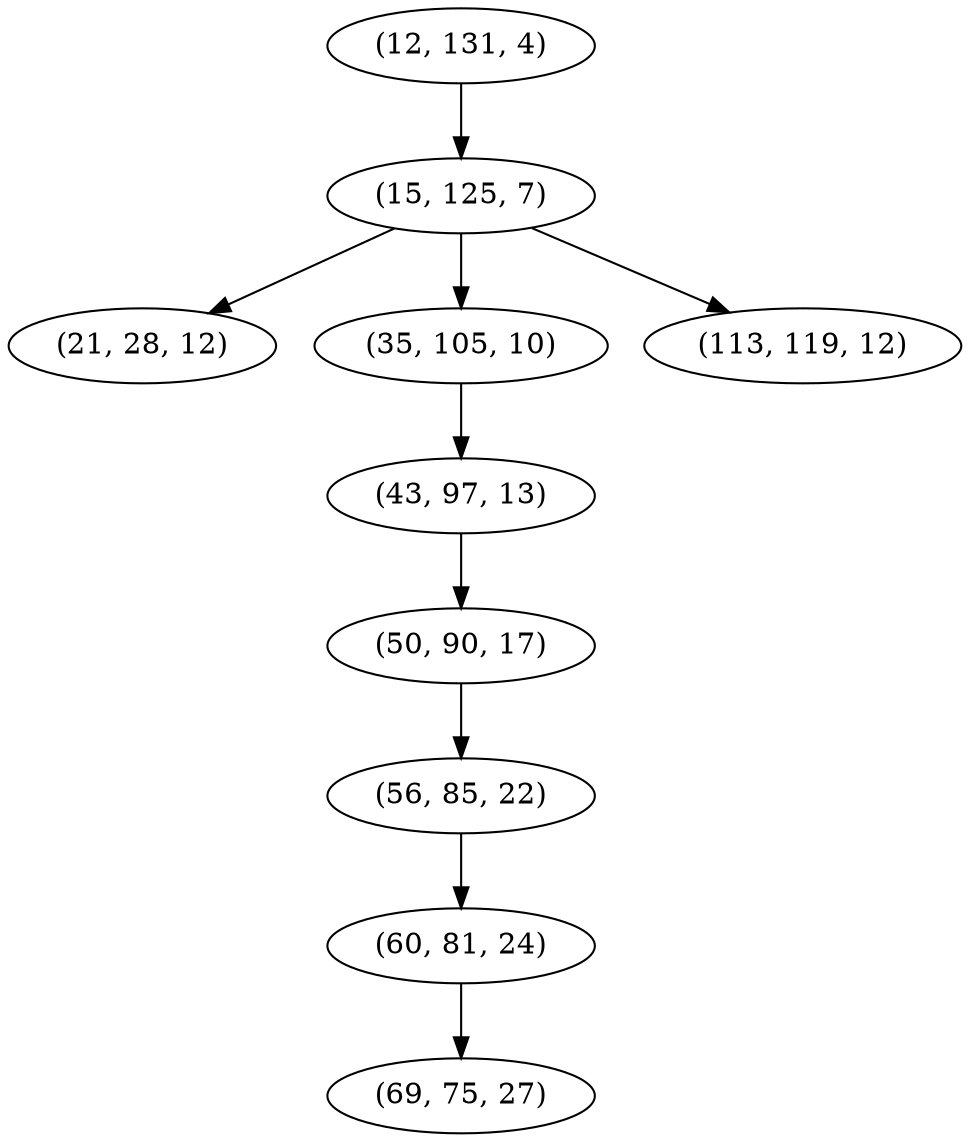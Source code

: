 digraph tree {
    "(12, 131, 4)";
    "(15, 125, 7)";
    "(21, 28, 12)";
    "(35, 105, 10)";
    "(43, 97, 13)";
    "(50, 90, 17)";
    "(56, 85, 22)";
    "(60, 81, 24)";
    "(69, 75, 27)";
    "(113, 119, 12)";
    "(12, 131, 4)" -> "(15, 125, 7)";
    "(15, 125, 7)" -> "(21, 28, 12)";
    "(15, 125, 7)" -> "(35, 105, 10)";
    "(15, 125, 7)" -> "(113, 119, 12)";
    "(35, 105, 10)" -> "(43, 97, 13)";
    "(43, 97, 13)" -> "(50, 90, 17)";
    "(50, 90, 17)" -> "(56, 85, 22)";
    "(56, 85, 22)" -> "(60, 81, 24)";
    "(60, 81, 24)" -> "(69, 75, 27)";
}

